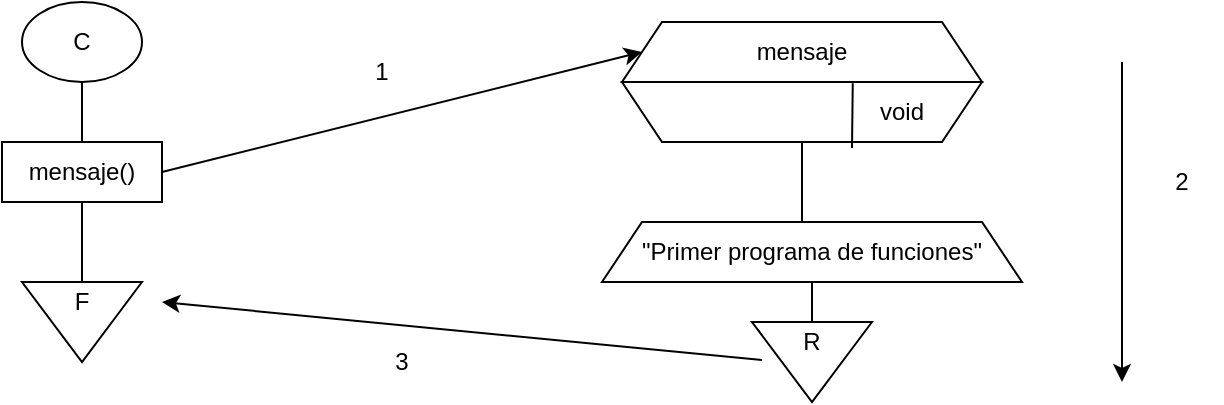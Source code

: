 <mxfile version="13.8.5" type="device"><diagram id="_WtqZ8g20MWTfsxtbTry" name="Page-1"><mxGraphModel dx="782" dy="439" grid="1" gridSize="10" guides="1" tooltips="1" connect="1" arrows="1" fold="1" page="1" pageScale="1" pageWidth="827" pageHeight="1169" math="0" shadow="0"><root><mxCell id="0"/><mxCell id="1" parent="0"/><mxCell id="Tj2qa6UCiDqHBJETU8t--1" value="&lt;font style=&quot;vertical-align: inherit&quot;&gt;&lt;font style=&quot;vertical-align: inherit&quot;&gt;C&lt;/font&gt;&lt;/font&gt;" style="ellipse;whiteSpace=wrap;html=1;" vertex="1" parent="1"><mxGeometry x="190" y="10" width="60" height="40" as="geometry"/></mxCell><mxCell id="Tj2qa6UCiDqHBJETU8t--2" value="&lt;font style=&quot;vertical-align: inherit&quot;&gt;&lt;font style=&quot;vertical-align: inherit&quot;&gt;mensaje()&lt;/font&gt;&lt;/font&gt;" style="rounded=0;whiteSpace=wrap;html=1;" vertex="1" parent="1"><mxGeometry x="180" y="80" width="80" height="30" as="geometry"/></mxCell><mxCell id="Tj2qa6UCiDqHBJETU8t--3" value="" style="endArrow=none;html=1;entryX=0.5;entryY=1;entryDx=0;entryDy=0;" edge="1" parent="1" source="Tj2qa6UCiDqHBJETU8t--2" target="Tj2qa6UCiDqHBJETU8t--1"><mxGeometry width="50" height="50" relative="1" as="geometry"><mxPoint x="380" y="250" as="sourcePoint"/><mxPoint x="430" y="200" as="targetPoint"/></mxGeometry></mxCell><mxCell id="Tj2qa6UCiDqHBJETU8t--4" value="" style="triangle;whiteSpace=wrap;html=1;rotation=90;" vertex="1" parent="1"><mxGeometry x="200" y="140" width="40" height="60" as="geometry"/></mxCell><mxCell id="Tj2qa6UCiDqHBJETU8t--5" value="F" style="text;html=1;strokeColor=none;fillColor=none;align=center;verticalAlign=middle;whiteSpace=wrap;rounded=0;" vertex="1" parent="1"><mxGeometry x="200" y="150" width="40" height="20" as="geometry"/></mxCell><mxCell id="Tj2qa6UCiDqHBJETU8t--6" value="" style="endArrow=none;html=1;entryX=0.5;entryY=1;entryDx=0;entryDy=0;exitX=0.5;exitY=0;exitDx=0;exitDy=0;" edge="1" parent="1" source="Tj2qa6UCiDqHBJETU8t--5" target="Tj2qa6UCiDqHBJETU8t--2"><mxGeometry width="50" height="50" relative="1" as="geometry"><mxPoint x="380" y="250" as="sourcePoint"/><mxPoint x="430" y="200" as="targetPoint"/></mxGeometry></mxCell><mxCell id="Tj2qa6UCiDqHBJETU8t--7" value="mensaje" style="shape=trapezoid;perimeter=trapezoidPerimeter;whiteSpace=wrap;html=1;fixedSize=1;" vertex="1" parent="1"><mxGeometry x="490" y="20" width="180" height="30" as="geometry"/></mxCell><mxCell id="Tj2qa6UCiDqHBJETU8t--8" value="" style="shape=trapezoid;perimeter=trapezoidPerimeter;whiteSpace=wrap;html=1;fixedSize=1;rotation=-180;" vertex="1" parent="1"><mxGeometry x="490" y="50" width="180" height="30" as="geometry"/></mxCell><mxCell id="Tj2qa6UCiDqHBJETU8t--9" value="" style="endArrow=none;html=1;entryX=0.359;entryY=0.978;entryDx=0;entryDy=0;entryPerimeter=0;" edge="1" parent="1" target="Tj2qa6UCiDqHBJETU8t--8"><mxGeometry width="50" height="50" relative="1" as="geometry"><mxPoint x="605" y="83" as="sourcePoint"/><mxPoint x="430" y="200" as="targetPoint"/></mxGeometry></mxCell><mxCell id="Tj2qa6UCiDqHBJETU8t--10" value="void" style="text;html=1;strokeColor=none;fillColor=none;align=center;verticalAlign=middle;whiteSpace=wrap;rounded=0;" vertex="1" parent="1"><mxGeometry x="610" y="55" width="40" height="20" as="geometry"/></mxCell><mxCell id="Tj2qa6UCiDqHBJETU8t--11" value="" style="endArrow=none;html=1;entryX=0.5;entryY=0;entryDx=0;entryDy=0;" edge="1" parent="1" target="Tj2qa6UCiDqHBJETU8t--8"><mxGeometry width="50" height="50" relative="1" as="geometry"><mxPoint x="580" y="120" as="sourcePoint"/><mxPoint x="430" y="200" as="targetPoint"/></mxGeometry></mxCell><mxCell id="Tj2qa6UCiDqHBJETU8t--12" value="&quot;Primer programa de funciones&quot;" style="shape=trapezoid;perimeter=trapezoidPerimeter;whiteSpace=wrap;html=1;fixedSize=1;" vertex="1" parent="1"><mxGeometry x="480" y="120" width="210" height="30" as="geometry"/></mxCell><mxCell id="Tj2qa6UCiDqHBJETU8t--13" value="" style="triangle;whiteSpace=wrap;html=1;rotation=90;" vertex="1" parent="1"><mxGeometry x="565" y="160" width="40" height="60" as="geometry"/></mxCell><mxCell id="Tj2qa6UCiDqHBJETU8t--14" value="R" style="text;html=1;strokeColor=none;fillColor=none;align=center;verticalAlign=middle;whiteSpace=wrap;rounded=0;" vertex="1" parent="1"><mxGeometry x="565" y="170" width="40" height="20" as="geometry"/></mxCell><mxCell id="Tj2qa6UCiDqHBJETU8t--15" value="" style="endArrow=none;html=1;entryX=0.5;entryY=1;entryDx=0;entryDy=0;exitX=0.5;exitY=0;exitDx=0;exitDy=0;" edge="1" parent="1" source="Tj2qa6UCiDqHBJETU8t--14" target="Tj2qa6UCiDqHBJETU8t--12"><mxGeometry width="50" height="50" relative="1" as="geometry"><mxPoint x="380" y="250" as="sourcePoint"/><mxPoint x="430" y="200" as="targetPoint"/></mxGeometry></mxCell><mxCell id="Tj2qa6UCiDqHBJETU8t--17" value="" style="endArrow=classic;html=1;exitX=1;exitY=0.5;exitDx=0;exitDy=0;entryX=0;entryY=0.5;entryDx=0;entryDy=0;" edge="1" parent="1" source="Tj2qa6UCiDqHBJETU8t--2" target="Tj2qa6UCiDqHBJETU8t--7"><mxGeometry width="50" height="50" relative="1" as="geometry"><mxPoint x="380" y="250" as="sourcePoint"/><mxPoint x="430" y="200" as="targetPoint"/></mxGeometry></mxCell><mxCell id="Tj2qa6UCiDqHBJETU8t--18" value="" style="endArrow=classic;html=1;" edge="1" parent="1"><mxGeometry width="50" height="50" relative="1" as="geometry"><mxPoint x="740" y="40" as="sourcePoint"/><mxPoint x="740" y="200" as="targetPoint"/></mxGeometry></mxCell><mxCell id="Tj2qa6UCiDqHBJETU8t--19" value="" style="endArrow=classic;html=1;" edge="1" parent="1"><mxGeometry width="50" height="50" relative="1" as="geometry"><mxPoint x="560" y="189" as="sourcePoint"/><mxPoint x="260" y="160" as="targetPoint"/></mxGeometry></mxCell><mxCell id="Tj2qa6UCiDqHBJETU8t--20" value="1" style="text;html=1;strokeColor=none;fillColor=none;align=center;verticalAlign=middle;whiteSpace=wrap;rounded=0;" vertex="1" parent="1"><mxGeometry x="350" y="35" width="40" height="20" as="geometry"/></mxCell><mxCell id="Tj2qa6UCiDqHBJETU8t--21" value="2" style="text;html=1;strokeColor=none;fillColor=none;align=center;verticalAlign=middle;whiteSpace=wrap;rounded=0;" vertex="1" parent="1"><mxGeometry x="750" y="90" width="40" height="20" as="geometry"/></mxCell><mxCell id="Tj2qa6UCiDqHBJETU8t--22" value="3" style="text;html=1;strokeColor=none;fillColor=none;align=center;verticalAlign=middle;whiteSpace=wrap;rounded=0;" vertex="1" parent="1"><mxGeometry x="360" y="180" width="40" height="20" as="geometry"/></mxCell></root></mxGraphModel></diagram></mxfile>